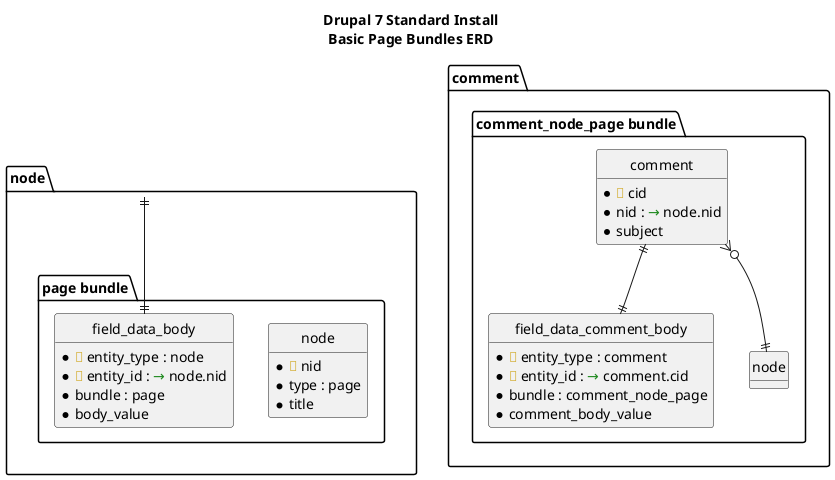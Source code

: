 @startuml

title Drupal 7 Standard Install\nBasic Page Bundles ERD

hide circles
hide empty methods

!define KEY <color #D4AF37><U+1F511></color>
!define INDEX <color #888888><U+1F5C2></color>
!define FK <color #228B22><U+2192></color>

package "node.page bundle" {

  entity "node" {
    * KEY nid
    * type : page
    * title
  }

  entity "field_data_body" {
    * KEY entity_type : node
    * KEY entity_id : FK node.nid
    * bundle : page
    * body_value
  }

}

node ||--|| field_data_body

package "comment.comment_node_page bundle" {

  entity "comment" {
    * KEY cid
    * nid : FK node.nid
    * subject
  }

  entity "field_data_comment_body" {
    * KEY entity_type : comment
    * KEY entity_id : FK comment.cid
    * bundle : comment_node_page
    * comment_body_value
  }

  comment ||--|| field_data_comment_body
  comment }o--|| node
}


@enduml

